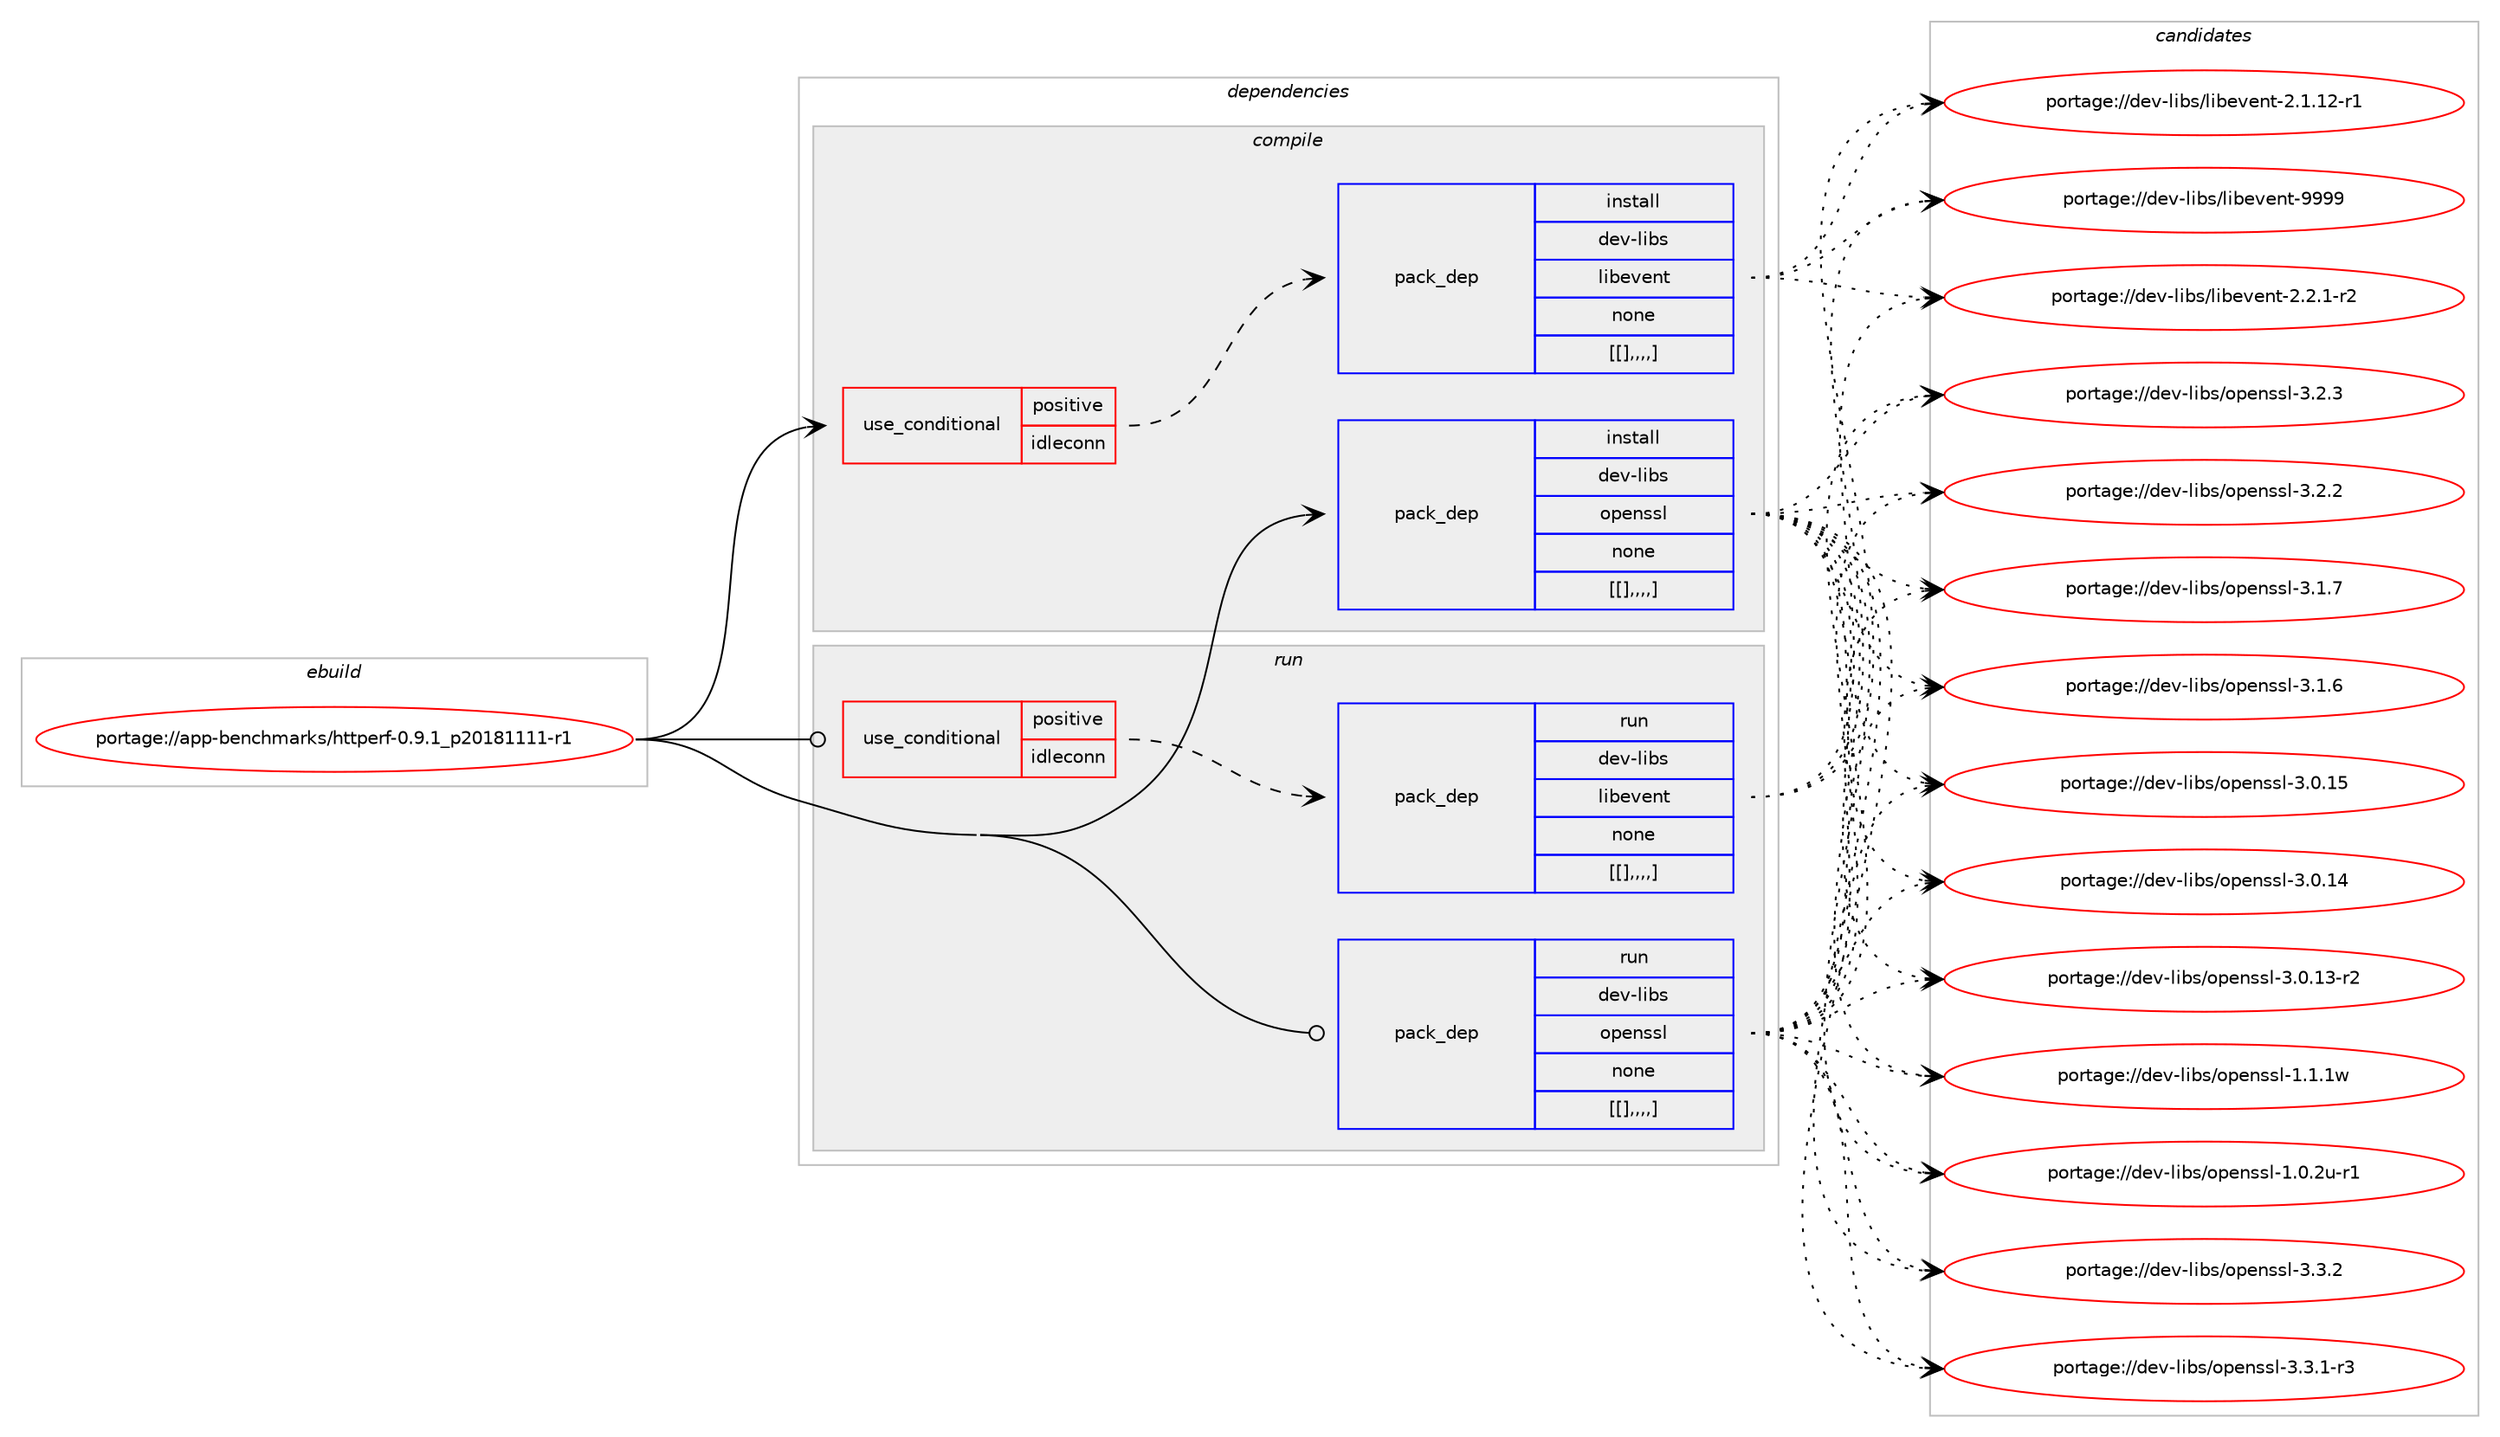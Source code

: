 digraph prolog {

# *************
# Graph options
# *************

newrank=true;
concentrate=true;
compound=true;
graph [rankdir=LR,fontname=Helvetica,fontsize=10,ranksep=1.5];#, ranksep=2.5, nodesep=0.2];
edge  [arrowhead=vee];
node  [fontname=Helvetica,fontsize=10];

# **********
# The ebuild
# **********

subgraph cluster_leftcol {
color=gray;
label=<<i>ebuild</i>>;
id [label="portage://app-benchmarks/httperf-0.9.1_p20181111-r1", color=red, width=4, href="../app-benchmarks/httperf-0.9.1_p20181111-r1.svg"];
}

# ****************
# The dependencies
# ****************

subgraph cluster_midcol {
color=gray;
label=<<i>dependencies</i>>;
subgraph cluster_compile {
fillcolor="#eeeeee";
style=filled;
label=<<i>compile</i>>;
subgraph cond2785 {
dependency9723 [label=<<TABLE BORDER="0" CELLBORDER="1" CELLSPACING="0" CELLPADDING="4"><TR><TD ROWSPAN="3" CELLPADDING="10">use_conditional</TD></TR><TR><TD>positive</TD></TR><TR><TD>idleconn</TD></TR></TABLE>>, shape=none, color=red];
subgraph pack6943 {
dependency9769 [label=<<TABLE BORDER="0" CELLBORDER="1" CELLSPACING="0" CELLPADDING="4" WIDTH="220"><TR><TD ROWSPAN="6" CELLPADDING="30">pack_dep</TD></TR><TR><TD WIDTH="110">install</TD></TR><TR><TD>dev-libs</TD></TR><TR><TD>libevent</TD></TR><TR><TD>none</TD></TR><TR><TD>[[],,,,]</TD></TR></TABLE>>, shape=none, color=blue];
}
dependency9723:e -> dependency9769:w [weight=20,style="dashed",arrowhead="vee"];
}
id:e -> dependency9723:w [weight=20,style="solid",arrowhead="vee"];
subgraph pack6967 {
dependency9820 [label=<<TABLE BORDER="0" CELLBORDER="1" CELLSPACING="0" CELLPADDING="4" WIDTH="220"><TR><TD ROWSPAN="6" CELLPADDING="30">pack_dep</TD></TR><TR><TD WIDTH="110">install</TD></TR><TR><TD>dev-libs</TD></TR><TR><TD>openssl</TD></TR><TR><TD>none</TD></TR><TR><TD>[[],,,,]</TD></TR></TABLE>>, shape=none, color=blue];
}
id:e -> dependency9820:w [weight=20,style="solid",arrowhead="vee"];
}
subgraph cluster_compileandrun {
fillcolor="#eeeeee";
style=filled;
label=<<i>compile and run</i>>;
}
subgraph cluster_run {
fillcolor="#eeeeee";
style=filled;
label=<<i>run</i>>;
subgraph cond2815 {
dependency9868 [label=<<TABLE BORDER="0" CELLBORDER="1" CELLSPACING="0" CELLPADDING="4"><TR><TD ROWSPAN="3" CELLPADDING="10">use_conditional</TD></TR><TR><TD>positive</TD></TR><TR><TD>idleconn</TD></TR></TABLE>>, shape=none, color=red];
subgraph pack7023 {
dependency9870 [label=<<TABLE BORDER="0" CELLBORDER="1" CELLSPACING="0" CELLPADDING="4" WIDTH="220"><TR><TD ROWSPAN="6" CELLPADDING="30">pack_dep</TD></TR><TR><TD WIDTH="110">run</TD></TR><TR><TD>dev-libs</TD></TR><TR><TD>libevent</TD></TR><TR><TD>none</TD></TR><TR><TD>[[],,,,]</TD></TR></TABLE>>, shape=none, color=blue];
}
dependency9868:e -> dependency9870:w [weight=20,style="dashed",arrowhead="vee"];
}
id:e -> dependency9868:w [weight=20,style="solid",arrowhead="odot"];
subgraph pack7028 {
dependency9889 [label=<<TABLE BORDER="0" CELLBORDER="1" CELLSPACING="0" CELLPADDING="4" WIDTH="220"><TR><TD ROWSPAN="6" CELLPADDING="30">pack_dep</TD></TR><TR><TD WIDTH="110">run</TD></TR><TR><TD>dev-libs</TD></TR><TR><TD>openssl</TD></TR><TR><TD>none</TD></TR><TR><TD>[[],,,,]</TD></TR></TABLE>>, shape=none, color=blue];
}
id:e -> dependency9889:w [weight=20,style="solid",arrowhead="odot"];
}
}

# **************
# The candidates
# **************

subgraph cluster_choices {
rank=same;
color=gray;
label=<<i>candidates</i>>;

subgraph choice6145 {
color=black;
nodesep=1;
choice100101118451081059811547108105981011181011101164557575757 [label="portage://dev-libs/libevent-9999", color=red, width=4,href="../dev-libs/libevent-9999.svg"];
choice100101118451081059811547108105981011181011101164550465046494511450 [label="portage://dev-libs/libevent-2.2.1-r2", color=red, width=4,href="../dev-libs/libevent-2.2.1-r2.svg"];
choice10010111845108105981154710810598101118101110116455046494649504511449 [label="portage://dev-libs/libevent-2.1.12-r1", color=red, width=4,href="../dev-libs/libevent-2.1.12-r1.svg"];
dependency9769:e -> choice100101118451081059811547108105981011181011101164557575757:w [style=dotted,weight="100"];
dependency9769:e -> choice100101118451081059811547108105981011181011101164550465046494511450:w [style=dotted,weight="100"];
dependency9769:e -> choice10010111845108105981154710810598101118101110116455046494649504511449:w [style=dotted,weight="100"];
}
subgraph choice6152 {
color=black;
nodesep=1;
choice100101118451081059811547111112101110115115108455146514650 [label="portage://dev-libs/openssl-3.3.2", color=red, width=4,href="../dev-libs/openssl-3.3.2.svg"];
choice1001011184510810598115471111121011101151151084551465146494511451 [label="portage://dev-libs/openssl-3.3.1-r3", color=red, width=4,href="../dev-libs/openssl-3.3.1-r3.svg"];
choice100101118451081059811547111112101110115115108455146504651 [label="portage://dev-libs/openssl-3.2.3", color=red, width=4,href="../dev-libs/openssl-3.2.3.svg"];
choice100101118451081059811547111112101110115115108455146504650 [label="portage://dev-libs/openssl-3.2.2", color=red, width=4,href="../dev-libs/openssl-3.2.2.svg"];
choice100101118451081059811547111112101110115115108455146494655 [label="portage://dev-libs/openssl-3.1.7", color=red, width=4,href="../dev-libs/openssl-3.1.7.svg"];
choice100101118451081059811547111112101110115115108455146494654 [label="portage://dev-libs/openssl-3.1.6", color=red, width=4,href="../dev-libs/openssl-3.1.6.svg"];
choice10010111845108105981154711111210111011511510845514648464953 [label="portage://dev-libs/openssl-3.0.15", color=red, width=4,href="../dev-libs/openssl-3.0.15.svg"];
choice10010111845108105981154711111210111011511510845514648464952 [label="portage://dev-libs/openssl-3.0.14", color=red, width=4,href="../dev-libs/openssl-3.0.14.svg"];
choice100101118451081059811547111112101110115115108455146484649514511450 [label="portage://dev-libs/openssl-3.0.13-r2", color=red, width=4,href="../dev-libs/openssl-3.0.13-r2.svg"];
choice100101118451081059811547111112101110115115108454946494649119 [label="portage://dev-libs/openssl-1.1.1w", color=red, width=4,href="../dev-libs/openssl-1.1.1w.svg"];
choice1001011184510810598115471111121011101151151084549464846501174511449 [label="portage://dev-libs/openssl-1.0.2u-r1", color=red, width=4,href="../dev-libs/openssl-1.0.2u-r1.svg"];
dependency9820:e -> choice100101118451081059811547111112101110115115108455146514650:w [style=dotted,weight="100"];
dependency9820:e -> choice1001011184510810598115471111121011101151151084551465146494511451:w [style=dotted,weight="100"];
dependency9820:e -> choice100101118451081059811547111112101110115115108455146504651:w [style=dotted,weight="100"];
dependency9820:e -> choice100101118451081059811547111112101110115115108455146504650:w [style=dotted,weight="100"];
dependency9820:e -> choice100101118451081059811547111112101110115115108455146494655:w [style=dotted,weight="100"];
dependency9820:e -> choice100101118451081059811547111112101110115115108455146494654:w [style=dotted,weight="100"];
dependency9820:e -> choice10010111845108105981154711111210111011511510845514648464953:w [style=dotted,weight="100"];
dependency9820:e -> choice10010111845108105981154711111210111011511510845514648464952:w [style=dotted,weight="100"];
dependency9820:e -> choice100101118451081059811547111112101110115115108455146484649514511450:w [style=dotted,weight="100"];
dependency9820:e -> choice100101118451081059811547111112101110115115108454946494649119:w [style=dotted,weight="100"];
dependency9820:e -> choice1001011184510810598115471111121011101151151084549464846501174511449:w [style=dotted,weight="100"];
}
subgraph choice6160 {
color=black;
nodesep=1;
choice100101118451081059811547108105981011181011101164557575757 [label="portage://dev-libs/libevent-9999", color=red, width=4,href="../dev-libs/libevent-9999.svg"];
choice100101118451081059811547108105981011181011101164550465046494511450 [label="portage://dev-libs/libevent-2.2.1-r2", color=red, width=4,href="../dev-libs/libevent-2.2.1-r2.svg"];
choice10010111845108105981154710810598101118101110116455046494649504511449 [label="portage://dev-libs/libevent-2.1.12-r1", color=red, width=4,href="../dev-libs/libevent-2.1.12-r1.svg"];
dependency9870:e -> choice100101118451081059811547108105981011181011101164557575757:w [style=dotted,weight="100"];
dependency9870:e -> choice100101118451081059811547108105981011181011101164550465046494511450:w [style=dotted,weight="100"];
dependency9870:e -> choice10010111845108105981154710810598101118101110116455046494649504511449:w [style=dotted,weight="100"];
}
subgraph choice6165 {
color=black;
nodesep=1;
choice100101118451081059811547111112101110115115108455146514650 [label="portage://dev-libs/openssl-3.3.2", color=red, width=4,href="../dev-libs/openssl-3.3.2.svg"];
choice1001011184510810598115471111121011101151151084551465146494511451 [label="portage://dev-libs/openssl-3.3.1-r3", color=red, width=4,href="../dev-libs/openssl-3.3.1-r3.svg"];
choice100101118451081059811547111112101110115115108455146504651 [label="portage://dev-libs/openssl-3.2.3", color=red, width=4,href="../dev-libs/openssl-3.2.3.svg"];
choice100101118451081059811547111112101110115115108455146504650 [label="portage://dev-libs/openssl-3.2.2", color=red, width=4,href="../dev-libs/openssl-3.2.2.svg"];
choice100101118451081059811547111112101110115115108455146494655 [label="portage://dev-libs/openssl-3.1.7", color=red, width=4,href="../dev-libs/openssl-3.1.7.svg"];
choice100101118451081059811547111112101110115115108455146494654 [label="portage://dev-libs/openssl-3.1.6", color=red, width=4,href="../dev-libs/openssl-3.1.6.svg"];
choice10010111845108105981154711111210111011511510845514648464953 [label="portage://dev-libs/openssl-3.0.15", color=red, width=4,href="../dev-libs/openssl-3.0.15.svg"];
choice10010111845108105981154711111210111011511510845514648464952 [label="portage://dev-libs/openssl-3.0.14", color=red, width=4,href="../dev-libs/openssl-3.0.14.svg"];
choice100101118451081059811547111112101110115115108455146484649514511450 [label="portage://dev-libs/openssl-3.0.13-r2", color=red, width=4,href="../dev-libs/openssl-3.0.13-r2.svg"];
choice100101118451081059811547111112101110115115108454946494649119 [label="portage://dev-libs/openssl-1.1.1w", color=red, width=4,href="../dev-libs/openssl-1.1.1w.svg"];
choice1001011184510810598115471111121011101151151084549464846501174511449 [label="portage://dev-libs/openssl-1.0.2u-r1", color=red, width=4,href="../dev-libs/openssl-1.0.2u-r1.svg"];
dependency9889:e -> choice100101118451081059811547111112101110115115108455146514650:w [style=dotted,weight="100"];
dependency9889:e -> choice1001011184510810598115471111121011101151151084551465146494511451:w [style=dotted,weight="100"];
dependency9889:e -> choice100101118451081059811547111112101110115115108455146504651:w [style=dotted,weight="100"];
dependency9889:e -> choice100101118451081059811547111112101110115115108455146504650:w [style=dotted,weight="100"];
dependency9889:e -> choice100101118451081059811547111112101110115115108455146494655:w [style=dotted,weight="100"];
dependency9889:e -> choice100101118451081059811547111112101110115115108455146494654:w [style=dotted,weight="100"];
dependency9889:e -> choice10010111845108105981154711111210111011511510845514648464953:w [style=dotted,weight="100"];
dependency9889:e -> choice10010111845108105981154711111210111011511510845514648464952:w [style=dotted,weight="100"];
dependency9889:e -> choice100101118451081059811547111112101110115115108455146484649514511450:w [style=dotted,weight="100"];
dependency9889:e -> choice100101118451081059811547111112101110115115108454946494649119:w [style=dotted,weight="100"];
dependency9889:e -> choice1001011184510810598115471111121011101151151084549464846501174511449:w [style=dotted,weight="100"];
}
}

}
